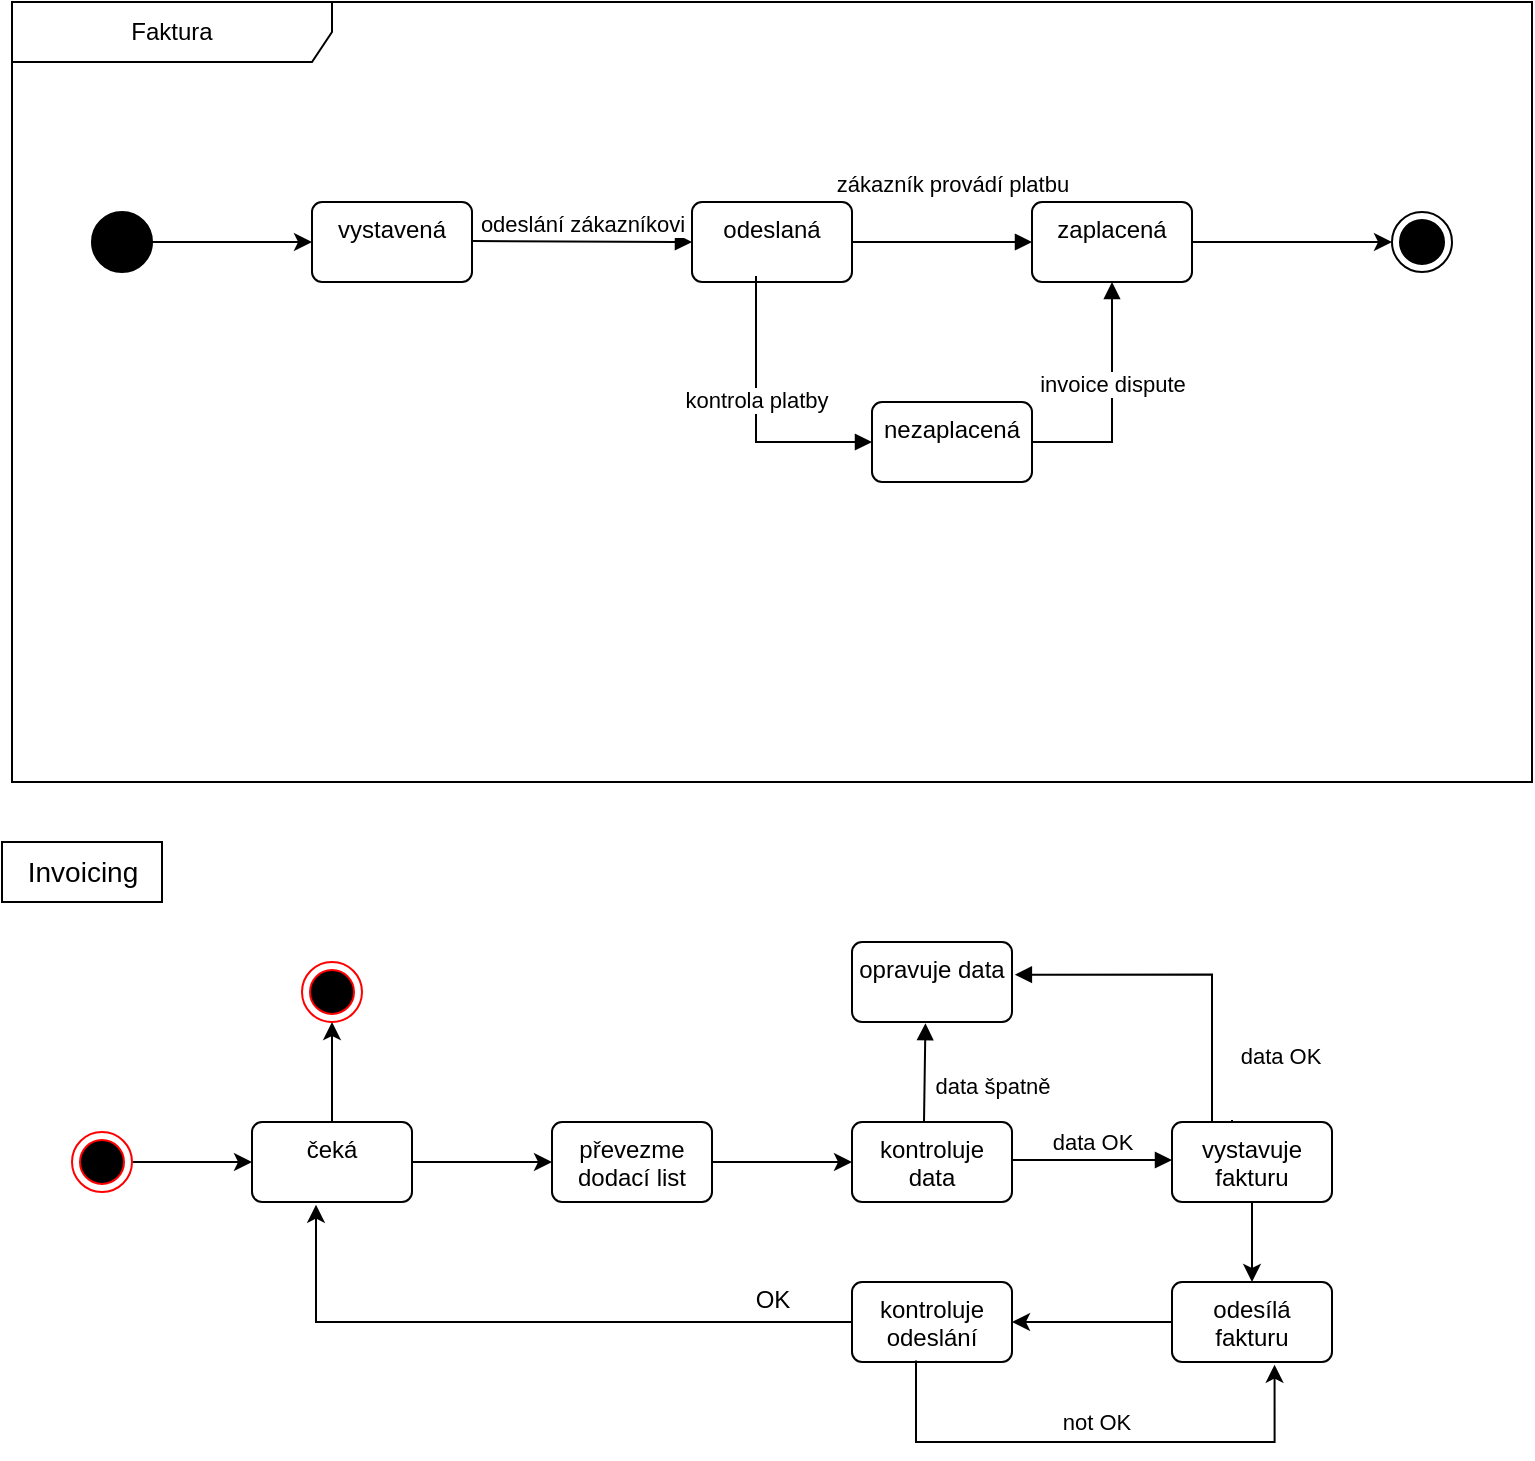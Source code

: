 <mxfile version="25.0.1">
  <diagram name="Stránka-1" id="9XNf9MXfYSv-shgb9xdl">
    <mxGraphModel dx="607" dy="299" grid="1" gridSize="10" guides="1" tooltips="1" connect="1" arrows="1" fold="1" page="1" pageScale="1" pageWidth="827" pageHeight="1169" math="0" shadow="0">
      <root>
        <mxCell id="0" />
        <mxCell id="1" parent="0" />
        <mxCell id="zUXuhCIh4GD7p0XyRasc-4" value="Faktura" style="shape=umlFrame;whiteSpace=wrap;html=1;pointerEvents=0;recursiveResize=0;container=1;collapsible=0;width=160;" vertex="1" parent="1">
          <mxGeometry x="10" y="50" width="760" height="390" as="geometry" />
        </mxCell>
        <mxCell id="zUXuhCIh4GD7p0XyRasc-7" value="" style="edgeStyle=orthogonalEdgeStyle;rounded=0;orthogonalLoop=1;jettySize=auto;html=1;" edge="1" parent="zUXuhCIh4GD7p0XyRasc-4" source="zUXuhCIh4GD7p0XyRasc-3" target="zUXuhCIh4GD7p0XyRasc-2">
          <mxGeometry relative="1" as="geometry" />
        </mxCell>
        <mxCell id="zUXuhCIh4GD7p0XyRasc-3" value="" style="ellipse;fillColor=strokeColor;html=1;" vertex="1" parent="zUXuhCIh4GD7p0XyRasc-4">
          <mxGeometry x="40" y="105" width="30" height="30" as="geometry" />
        </mxCell>
        <mxCell id="zUXuhCIh4GD7p0XyRasc-2" value="vystavená" style="html=1;align=center;verticalAlign=top;rounded=1;absoluteArcSize=1;arcSize=10;dashed=0;whiteSpace=wrap;" vertex="1" parent="zUXuhCIh4GD7p0XyRasc-4">
          <mxGeometry x="150" y="100" width="80" height="40" as="geometry" />
        </mxCell>
        <mxCell id="zUXuhCIh4GD7p0XyRasc-8" value="odeslaná" style="html=1;align=center;verticalAlign=top;rounded=1;absoluteArcSize=1;arcSize=10;dashed=0;whiteSpace=wrap;" vertex="1" parent="zUXuhCIh4GD7p0XyRasc-4">
          <mxGeometry x="340" y="100" width="80" height="40" as="geometry" />
        </mxCell>
        <mxCell id="zUXuhCIh4GD7p0XyRasc-14" value="" style="edgeStyle=orthogonalEdgeStyle;rounded=0;orthogonalLoop=1;jettySize=auto;html=1;" edge="1" parent="zUXuhCIh4GD7p0XyRasc-4" source="zUXuhCIh4GD7p0XyRasc-9" target="zUXuhCIh4GD7p0XyRasc-10">
          <mxGeometry relative="1" as="geometry" />
        </mxCell>
        <mxCell id="zUXuhCIh4GD7p0XyRasc-9" value="zaplacená" style="html=1;align=center;verticalAlign=top;rounded=1;absoluteArcSize=1;arcSize=10;dashed=0;whiteSpace=wrap;" vertex="1" parent="zUXuhCIh4GD7p0XyRasc-4">
          <mxGeometry x="510" y="100" width="80" height="40" as="geometry" />
        </mxCell>
        <mxCell id="zUXuhCIh4GD7p0XyRasc-10" value="" style="ellipse;html=1;shape=endState;fillColor=strokeColor;" vertex="1" parent="zUXuhCIh4GD7p0XyRasc-4">
          <mxGeometry x="690" y="105" width="30" height="30" as="geometry" />
        </mxCell>
        <mxCell id="zUXuhCIh4GD7p0XyRasc-11" value="nezaplacená" style="html=1;align=center;verticalAlign=top;rounded=1;absoluteArcSize=1;arcSize=10;dashed=0;whiteSpace=wrap;" vertex="1" parent="zUXuhCIh4GD7p0XyRasc-4">
          <mxGeometry x="430" y="200" width="80" height="40" as="geometry" />
        </mxCell>
        <mxCell id="zUXuhCIh4GD7p0XyRasc-21" value="odeslání zákazníkovi" style="html=1;verticalAlign=bottom;endArrow=block;curved=0;rounded=0;entryX=0;entryY=0.5;entryDx=0;entryDy=0;" edge="1" parent="zUXuhCIh4GD7p0XyRasc-4" target="zUXuhCIh4GD7p0XyRasc-8">
          <mxGeometry width="80" relative="1" as="geometry">
            <mxPoint x="230" y="119.5" as="sourcePoint" />
            <mxPoint x="310" y="119.5" as="targetPoint" />
          </mxGeometry>
        </mxCell>
        <mxCell id="zUXuhCIh4GD7p0XyRasc-22" value="zákazník provádí platbu" style="html=1;verticalAlign=bottom;endArrow=block;curved=0;rounded=0;exitX=1;exitY=0.5;exitDx=0;exitDy=0;" edge="1" parent="zUXuhCIh4GD7p0XyRasc-4" source="zUXuhCIh4GD7p0XyRasc-8">
          <mxGeometry x="0.111" y="20" width="80" relative="1" as="geometry">
            <mxPoint x="430" y="120" as="sourcePoint" />
            <mxPoint x="510" y="120" as="targetPoint" />
            <mxPoint as="offset" />
          </mxGeometry>
        </mxCell>
        <mxCell id="zUXuhCIh4GD7p0XyRasc-23" value="kontrola platby" style="html=1;verticalAlign=bottom;endArrow=block;rounded=0;entryX=0;entryY=0.5;entryDx=0;entryDy=0;edgeStyle=orthogonalEdgeStyle;exitX=0.4;exitY=0.925;exitDx=0;exitDy=0;exitPerimeter=0;" edge="1" parent="zUXuhCIh4GD7p0XyRasc-4" source="zUXuhCIh4GD7p0XyRasc-8">
          <mxGeometry width="80" relative="1" as="geometry">
            <mxPoint x="320" y="219.5" as="sourcePoint" />
            <mxPoint x="430" y="220" as="targetPoint" />
            <Array as="points">
              <mxPoint x="372" y="220" />
            </Array>
          </mxGeometry>
        </mxCell>
        <mxCell id="zUXuhCIh4GD7p0XyRasc-26" value="invoice dispute" style="html=1;verticalAlign=bottom;endArrow=block;rounded=0;entryX=0.5;entryY=1;entryDx=0;entryDy=0;edgeStyle=orthogonalEdgeStyle;" edge="1" parent="1" target="zUXuhCIh4GD7p0XyRasc-9">
          <mxGeometry width="80" relative="1" as="geometry">
            <mxPoint x="520" y="270" as="sourcePoint" />
            <mxPoint x="600" y="270" as="targetPoint" />
            <Array as="points">
              <mxPoint x="560" y="270" />
            </Array>
          </mxGeometry>
        </mxCell>
        <mxCell id="zUXuhCIh4GD7p0XyRasc-35" value="" style="edgeStyle=orthogonalEdgeStyle;rounded=0;orthogonalLoop=1;jettySize=auto;html=1;" edge="1" parent="1" source="zUXuhCIh4GD7p0XyRasc-27" target="zUXuhCIh4GD7p0XyRasc-28">
          <mxGeometry relative="1" as="geometry" />
        </mxCell>
        <mxCell id="zUXuhCIh4GD7p0XyRasc-27" value="" style="ellipse;html=1;shape=endState;fillColor=#000000;strokeColor=#ff0000;" vertex="1" parent="1">
          <mxGeometry x="40" y="615" width="30" height="30" as="geometry" />
        </mxCell>
        <mxCell id="zUXuhCIh4GD7p0XyRasc-36" value="" style="edgeStyle=orthogonalEdgeStyle;rounded=0;orthogonalLoop=1;jettySize=auto;html=1;" edge="1" parent="1" source="zUXuhCIh4GD7p0XyRasc-28" target="zUXuhCIh4GD7p0XyRasc-29">
          <mxGeometry relative="1" as="geometry" />
        </mxCell>
        <mxCell id="zUXuhCIh4GD7p0XyRasc-51" value="" style="edgeStyle=orthogonalEdgeStyle;rounded=0;orthogonalLoop=1;jettySize=auto;html=1;entryX=0.5;entryY=1;entryDx=0;entryDy=0;" edge="1" parent="1" source="zUXuhCIh4GD7p0XyRasc-28" target="zUXuhCIh4GD7p0XyRasc-52">
          <mxGeometry relative="1" as="geometry">
            <mxPoint x="170" y="570" as="targetPoint" />
          </mxGeometry>
        </mxCell>
        <mxCell id="zUXuhCIh4GD7p0XyRasc-28" value="čeká" style="html=1;align=center;verticalAlign=top;rounded=1;absoluteArcSize=1;arcSize=10;dashed=0;whiteSpace=wrap;" vertex="1" parent="1">
          <mxGeometry x="130" y="610" width="80" height="40" as="geometry" />
        </mxCell>
        <mxCell id="zUXuhCIh4GD7p0XyRasc-37" value="" style="edgeStyle=orthogonalEdgeStyle;rounded=0;orthogonalLoop=1;jettySize=auto;html=1;" edge="1" parent="1" source="zUXuhCIh4GD7p0XyRasc-29" target="zUXuhCIh4GD7p0XyRasc-30">
          <mxGeometry relative="1" as="geometry" />
        </mxCell>
        <mxCell id="zUXuhCIh4GD7p0XyRasc-29" value="převezme dodací list" style="html=1;align=center;verticalAlign=top;rounded=1;absoluteArcSize=1;arcSize=10;dashed=0;whiteSpace=wrap;" vertex="1" parent="1">
          <mxGeometry x="280" y="610" width="80" height="40" as="geometry" />
        </mxCell>
        <mxCell id="zUXuhCIh4GD7p0XyRasc-30" value="kontroluje data" style="html=1;align=center;verticalAlign=top;rounded=1;absoluteArcSize=1;arcSize=10;dashed=0;whiteSpace=wrap;" vertex="1" parent="1">
          <mxGeometry x="430" y="610" width="80" height="40" as="geometry" />
        </mxCell>
        <mxCell id="zUXuhCIh4GD7p0XyRasc-31" value="opravuje data" style="html=1;align=center;verticalAlign=top;rounded=1;absoluteArcSize=1;arcSize=10;dashed=0;whiteSpace=wrap;" vertex="1" parent="1">
          <mxGeometry x="430" y="520" width="80" height="40" as="geometry" />
        </mxCell>
        <mxCell id="zUXuhCIh4GD7p0XyRasc-43" value="" style="edgeStyle=orthogonalEdgeStyle;rounded=0;orthogonalLoop=1;jettySize=auto;html=1;" edge="1" parent="1" source="zUXuhCIh4GD7p0XyRasc-32" target="zUXuhCIh4GD7p0XyRasc-33">
          <mxGeometry relative="1" as="geometry" />
        </mxCell>
        <mxCell id="zUXuhCIh4GD7p0XyRasc-32" value="vystavuje fakturu" style="html=1;align=center;verticalAlign=top;rounded=1;absoluteArcSize=1;arcSize=10;dashed=0;whiteSpace=wrap;" vertex="1" parent="1">
          <mxGeometry x="590" y="610" width="80" height="40" as="geometry" />
        </mxCell>
        <mxCell id="zUXuhCIh4GD7p0XyRasc-44" value="" style="edgeStyle=orthogonalEdgeStyle;rounded=0;orthogonalLoop=1;jettySize=auto;html=1;" edge="1" parent="1" source="zUXuhCIh4GD7p0XyRasc-33" target="zUXuhCIh4GD7p0XyRasc-34">
          <mxGeometry relative="1" as="geometry" />
        </mxCell>
        <mxCell id="zUXuhCIh4GD7p0XyRasc-33" value="odesílá fakturu" style="html=1;align=center;verticalAlign=top;rounded=1;absoluteArcSize=1;arcSize=10;dashed=0;whiteSpace=wrap;" vertex="1" parent="1">
          <mxGeometry x="590" y="690" width="80" height="40" as="geometry" />
        </mxCell>
        <mxCell id="zUXuhCIh4GD7p0XyRasc-34" value="kontroluje odeslání" style="html=1;align=center;verticalAlign=top;rounded=1;absoluteArcSize=1;arcSize=10;dashed=0;whiteSpace=wrap;" vertex="1" parent="1">
          <mxGeometry x="430" y="690" width="80" height="40" as="geometry" />
        </mxCell>
        <mxCell id="zUXuhCIh4GD7p0XyRasc-39" value="data špatně" style="html=1;verticalAlign=bottom;endArrow=block;curved=0;rounded=0;exitX=0.425;exitY=0;exitDx=0;exitDy=0;exitPerimeter=0;entryX=0.459;entryY=1.015;entryDx=0;entryDy=0;entryPerimeter=0;" edge="1" parent="1" target="zUXuhCIh4GD7p0XyRasc-31">
          <mxGeometry x="-0.612" y="-34" width="80" relative="1" as="geometry">
            <mxPoint x="466" y="610" as="sourcePoint" />
            <mxPoint x="460" y="560" as="targetPoint" />
            <mxPoint as="offset" />
          </mxGeometry>
        </mxCell>
        <mxCell id="zUXuhCIh4GD7p0XyRasc-41" value="data OK" style="html=1;verticalAlign=bottom;endArrow=block;rounded=0;exitX=0.425;exitY=0;exitDx=0;exitDy=0;exitPerimeter=0;entryX=1.018;entryY=0.408;entryDx=0;entryDy=0;entryPerimeter=0;edgeStyle=orthogonalEdgeStyle;" edge="1" parent="1" target="zUXuhCIh4GD7p0XyRasc-31">
          <mxGeometry x="-0.612" y="-34" width="80" relative="1" as="geometry">
            <mxPoint x="620" y="609" as="sourcePoint" />
            <mxPoint x="621" y="560" as="targetPoint" />
            <mxPoint as="offset" />
            <Array as="points">
              <mxPoint x="610" y="610" />
              <mxPoint x="610" y="536" />
            </Array>
          </mxGeometry>
        </mxCell>
        <mxCell id="zUXuhCIh4GD7p0XyRasc-42" value="data OK" style="html=1;verticalAlign=bottom;endArrow=block;curved=0;rounded=0;" edge="1" parent="1">
          <mxGeometry width="80" relative="1" as="geometry">
            <mxPoint x="510" y="629" as="sourcePoint" />
            <mxPoint x="590" y="629" as="targetPoint" />
          </mxGeometry>
        </mxCell>
        <mxCell id="zUXuhCIh4GD7p0XyRasc-46" value="" style="edgeStyle=orthogonalEdgeStyle;rounded=0;orthogonalLoop=1;jettySize=auto;html=1;exitX=0;exitY=0.5;exitDx=0;exitDy=0;entryX=0.4;entryY=1.034;entryDx=0;entryDy=0;entryPerimeter=0;" edge="1" parent="1" source="zUXuhCIh4GD7p0XyRasc-34" target="zUXuhCIh4GD7p0XyRasc-28">
          <mxGeometry relative="1" as="geometry">
            <mxPoint x="240" y="709.66" as="sourcePoint" />
            <mxPoint x="310" y="709.66" as="targetPoint" />
          </mxGeometry>
        </mxCell>
        <mxCell id="zUXuhCIh4GD7p0XyRasc-47" value="OK" style="text;html=1;align=center;verticalAlign=middle;resizable=0;points=[];autosize=1;strokeColor=none;fillColor=none;" vertex="1" parent="1">
          <mxGeometry x="370" y="684" width="40" height="30" as="geometry" />
        </mxCell>
        <mxCell id="zUXuhCIh4GD7p0XyRasc-48" value="" style="edgeStyle=orthogonalEdgeStyle;rounded=0;orthogonalLoop=1;jettySize=auto;html=1;exitX=0.4;exitY=0.982;exitDx=0;exitDy=0;exitPerimeter=0;entryX=0.641;entryY=1.034;entryDx=0;entryDy=0;entryPerimeter=0;" edge="1" parent="1" source="zUXuhCIh4GD7p0XyRasc-34" target="zUXuhCIh4GD7p0XyRasc-33">
          <mxGeometry relative="1" as="geometry">
            <mxPoint x="520" y="780" as="sourcePoint" />
            <mxPoint x="650" y="800" as="targetPoint" />
            <Array as="points">
              <mxPoint x="462" y="770" />
              <mxPoint x="641" y="770" />
            </Array>
          </mxGeometry>
        </mxCell>
        <mxCell id="zUXuhCIh4GD7p0XyRasc-49" value="not OK" style="edgeLabel;html=1;align=center;verticalAlign=middle;resizable=0;points=[];" vertex="1" connectable="0" parent="zUXuhCIh4GD7p0XyRasc-48">
          <mxGeometry x="0.008" y="1" relative="1" as="geometry">
            <mxPoint y="-9" as="offset" />
          </mxGeometry>
        </mxCell>
        <mxCell id="zUXuhCIh4GD7p0XyRasc-52" value="" style="ellipse;html=1;shape=endState;fillColor=#000000;strokeColor=#ff0000;" vertex="1" parent="1">
          <mxGeometry x="155" y="530" width="30" height="30" as="geometry" />
        </mxCell>
        <mxCell id="zUXuhCIh4GD7p0XyRasc-53" value="Invoicing" style="text;html=1;align=center;verticalAlign=middle;resizable=0;points=[];autosize=1;strokeColor=default;fillColor=none;strokeWidth=1;fontSize=14;" vertex="1" parent="1">
          <mxGeometry x="5" y="470" width="80" height="30" as="geometry" />
        </mxCell>
      </root>
    </mxGraphModel>
  </diagram>
</mxfile>
